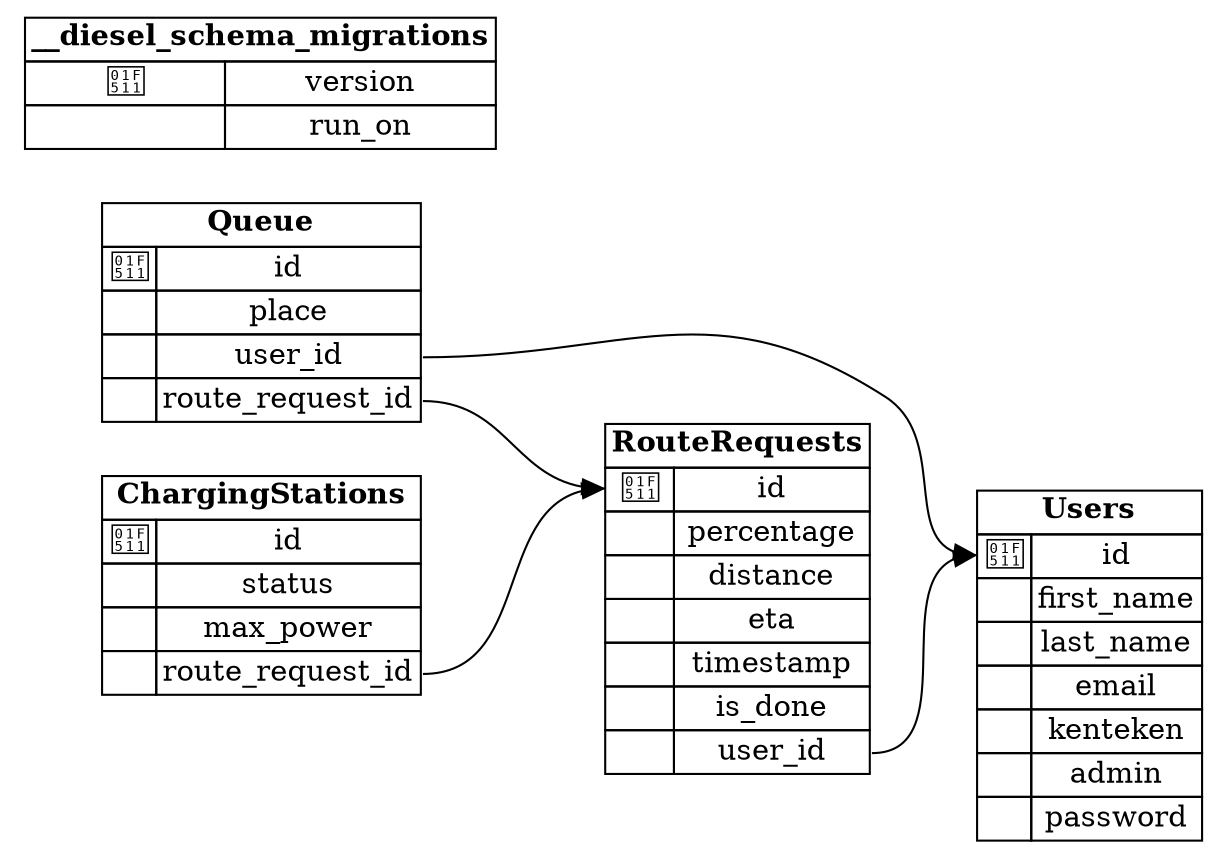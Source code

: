 
digraph structs {


rankdir="LR"


node [shape=none]

ChargingStations [label=<
            <TABLE BORDER="0" CELLSPACING="0" CELLBORDER="1">
                <TR>
                    <TD COLSPAN="2"><B>ChargingStations</B></TD>
                </TR>
            
                <TR>
                    <TD PORT="id_to">🔑</TD>
                    <TD PORT="id_from">id</TD>
                </TR>
            

                <TR>
                    <TD PORT="status_to">&nbsp;</TD>
                    <TD PORT="status_from">status</TD>
                </TR>
            

                <TR>
                    <TD PORT="max_power_to">&nbsp;</TD>
                    <TD PORT="max_power_from">max_power</TD>
                </TR>
            

                <TR>
                    <TD PORT="route_request_id_to">&nbsp;</TD>
                    <TD PORT="route_request_id_from">route_request_id</TD>
                </TR>
            
            </TABLE>
        >];
        
Queue [label=<
            <TABLE BORDER="0" CELLSPACING="0" CELLBORDER="1">
                <TR>
                    <TD COLSPAN="2"><B>Queue</B></TD>
                </TR>
            
                <TR>
                    <TD PORT="id_to">🔑</TD>
                    <TD PORT="id_from">id</TD>
                </TR>
            

                <TR>
                    <TD PORT="place_to">&nbsp;</TD>
                    <TD PORT="place_from">place</TD>
                </TR>
            

                <TR>
                    <TD PORT="user_id_to">&nbsp;</TD>
                    <TD PORT="user_id_from">user_id</TD>
                </TR>
            

                <TR>
                    <TD PORT="route_request_id_to">&nbsp;</TD>
                    <TD PORT="route_request_id_from">route_request_id</TD>
                </TR>
            
            </TABLE>
        >];
        
RouteRequests [label=<
            <TABLE BORDER="0" CELLSPACING="0" CELLBORDER="1">
                <TR>
                    <TD COLSPAN="2"><B>RouteRequests</B></TD>
                </TR>
            
                <TR>
                    <TD PORT="id_to">🔑</TD>
                    <TD PORT="id_from">id</TD>
                </TR>
            

                <TR>
                    <TD PORT="percentage_to">&nbsp;</TD>
                    <TD PORT="percentage_from">percentage</TD>
                </TR>
            

                <TR>
                    <TD PORT="distance_to">&nbsp;</TD>
                    <TD PORT="distance_from">distance</TD>
                </TR>
            

                <TR>
                    <TD PORT="eta_to">&nbsp;</TD>
                    <TD PORT="eta_from">eta</TD>
                </TR>
            

                <TR>
                    <TD PORT="timestamp_to">&nbsp;</TD>
                    <TD PORT="timestamp_from">timestamp</TD>
                </TR>
            

                <TR>
                    <TD PORT="is_done_to">&nbsp;</TD>
                    <TD PORT="is_done_from">is_done</TD>
                </TR>
            

                <TR>
                    <TD PORT="user_id_to">&nbsp;</TD>
                    <TD PORT="user_id_from">user_id</TD>
                </TR>
            
            </TABLE>
        >];
        
Users [label=<
            <TABLE BORDER="0" CELLSPACING="0" CELLBORDER="1">
                <TR>
                    <TD COLSPAN="2"><B>Users</B></TD>
                </TR>
            
                <TR>
                    <TD PORT="id_to">🔑</TD>
                    <TD PORT="id_from">id</TD>
                </TR>
            

                <TR>
                    <TD PORT="first_name_to">&nbsp;</TD>
                    <TD PORT="first_name_from">first_name</TD>
                </TR>
            

                <TR>
                    <TD PORT="last_name_to">&nbsp;</TD>
                    <TD PORT="last_name_from">last_name</TD>
                </TR>
            

                <TR>
                    <TD PORT="email_to">&nbsp;</TD>
                    <TD PORT="email_from">email</TD>
                </TR>
            

                <TR>
                    <TD PORT="kenteken_to">&nbsp;</TD>
                    <TD PORT="kenteken_from">kenteken</TD>
                </TR>
            

                <TR>
                    <TD PORT="admin_to">&nbsp;</TD>
                    <TD PORT="admin_from">admin</TD>
                </TR>
            

                <TR>
                    <TD PORT="password_to">&nbsp;</TD>
                    <TD PORT="password_from">password</TD>
                </TR>
            
            </TABLE>
        >];
        
__diesel_schema_migrations [label=<
            <TABLE BORDER="0" CELLSPACING="0" CELLBORDER="1">
                <TR>
                    <TD COLSPAN="2"><B>__diesel_schema_migrations</B></TD>
                </TR>
            
                <TR>
                    <TD PORT="version_to">🔑</TD>
                    <TD PORT="version_from">version</TD>
                </TR>
            

                <TR>
                    <TD PORT="run_on_to">&nbsp;</TD>
                    <TD PORT="run_on_from">run_on</TD>
                </TR>
            
            </TABLE>
        >];
        
ChargingStations:route_request_id_from:e -> RouteRequests:id_to:w
Queue:route_request_id_from:e -> RouteRequests:id_to:w
Queue:user_id_from:e -> Users:id_to:w
RouteRequests:user_id_from:e -> Users:id_to:w

}
